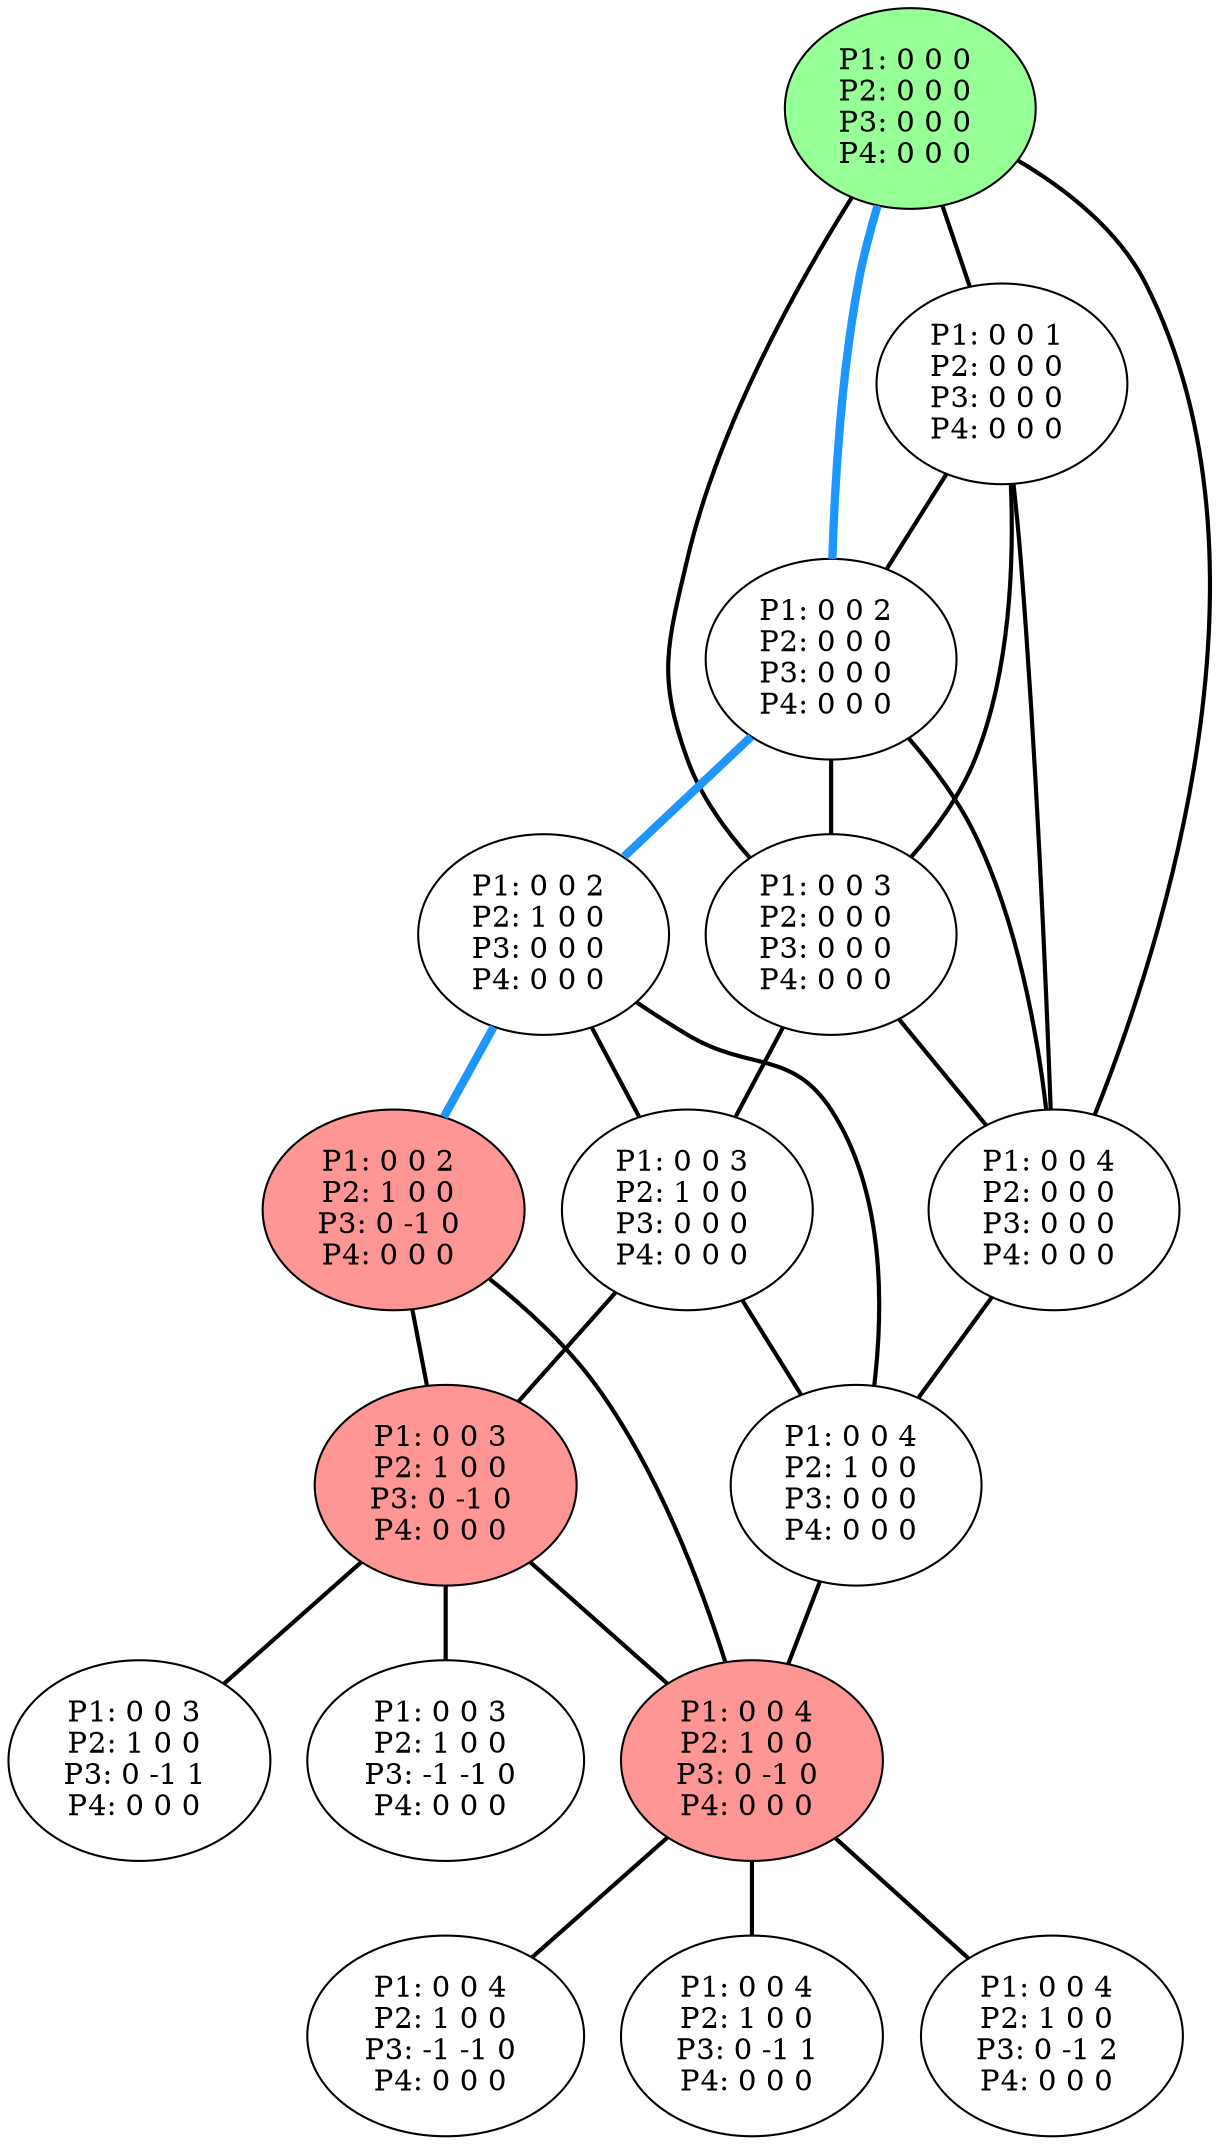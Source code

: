 graph G {
color = "black"
0 [label = "P1: 0 0 0 
P2: 0 0 0 
P3: 0 0 0 
P4: 0 0 0 
",  style="filled", fillcolor = "#96FF96"];
1 [label = "P1: 0 0 1 
P2: 0 0 0 
P3: 0 0 0 
P4: 0 0 0 
"];
2 [label = "P1: 0 0 2 
P2: 0 0 0 
P3: 0 0 0 
P4: 0 0 0 
"];
3 [label = "P1: 0 0 3 
P2: 0 0 0 
P3: 0 0 0 
P4: 0 0 0 
"];
4 [label = "P1: 0 0 4 
P2: 0 0 0 
P3: 0 0 0 
P4: 0 0 0 
"];
5 [label = "P1: 0 0 2 
P2: 1 0 0 
P3: 0 0 0 
P4: 0 0 0 
"];
6 [label = "P1: 0 0 3 
P2: 1 0 0 
P3: 0 0 0 
P4: 0 0 0 
"];
7 [label = "P1: 0 0 4 
P2: 1 0 0 
P3: 0 0 0 
P4: 0 0 0 
"];
8 [label = "P1: 0 0 2 
P2: 1 0 0 
P3: 0 -1 0 
P4: 0 0 0 
",  style="filled", fillcolor = "#FF9696"];
9 [label = "P1: 0 0 3 
P2: 1 0 0 
P3: 0 -1 0 
P4: 0 0 0 
",  style="filled", fillcolor = "#FF9696"];
10 [label = "P1: 0 0 4 
P2: 1 0 0 
P3: 0 -1 0 
P4: 0 0 0 
",  style="filled", fillcolor = "#FF9696"];
11 [label = "P1: 0 0 3 
P2: 1 0 0 
P3: -1 -1 0 
P4: 0 0 0 
"];
12 [label = "P1: 0 0 3 
P2: 1 0 0 
P3: 0 -1 1 
P4: 0 0 0 
"];
13 [label = "P1: 0 0 4 
P2: 1 0 0 
P3: -1 -1 0 
P4: 0 0 0 
"];
14 [label = "P1: 0 0 4 
P2: 1 0 0 
P3: 0 -1 1 
P4: 0 0 0 
"];
15 [label = "P1: 0 0 4 
P2: 1 0 0 
P3: 0 -1 2 
P4: 0 0 0 
"];
edge [style=bold];
0 -- 1 [color=black];
0 -- 2 [color="#1E96FF", penwidth=4.0];
0 -- 3 [color=black];
0 -- 4 [color=black];

1 -- 2 [color=black];
1 -- 3 [color=black];
1 -- 4 [color=black];

2 -- 3 [color=black];
2 -- 4 [color=black];
2 -- 5 [color="#1E96FF", penwidth=4.0];

3 -- 4 [color=black];
3 -- 6 [color=black];

4 -- 7 [color=black];

5 -- 6 [color=black];
5 -- 7 [color=black];
5 -- 8 [color="#1E96FF", penwidth=4.0];

6 -- 7 [color=black];
6 -- 9 [color=black];

7 -- 10 [color=black];

8 -- 9 [color=black];
8 -- 10 [color=black];

9 -- 10 [color=black];
9 -- 11 [color=black];
9 -- 12 [color=black];

10 -- 13 [color=black];
10 -- 14 [color=black];
10 -- 15 [color=black];






}
